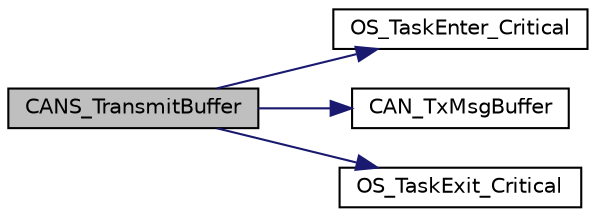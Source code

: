 digraph "CANS_TransmitBuffer"
{
  edge [fontname="Helvetica",fontsize="10",labelfontname="Helvetica",labelfontsize="10"];
  node [fontname="Helvetica",fontsize="10",shape=record];
  rankdir="LR";
  Node213 [label="CANS_TransmitBuffer",height=0.2,width=0.4,color="black", fillcolor="grey75", style="filled", fontcolor="black"];
  Node213 -> Node214 [color="midnightblue",fontsize="10",style="solid",fontname="Helvetica"];
  Node214 [label="OS_TaskEnter_Critical",height=0.2,width=0.4,color="black", fillcolor="white", style="filled",URL="$os_8c.html#a5573d7c2221a3f3b9cfe5c109603b441",tooltip="Enter Critical interface function for use in FreeRTOS-Tasks and FreeRTOS-ISR. "];
  Node213 -> Node215 [color="midnightblue",fontsize="10",style="solid",fontname="Helvetica"];
  Node215 [label="CAN_TxMsgBuffer",height=0.2,width=0.4,color="black", fillcolor="white", style="filled",URL="$can_8c.html#a1aef8b8c5b4c2a4e50033d65630a473e",tooltip="Transmits a can message from transmit buffer. "];
  Node213 -> Node216 [color="midnightblue",fontsize="10",style="solid",fontname="Helvetica"];
  Node216 [label="OS_TaskExit_Critical",height=0.2,width=0.4,color="black", fillcolor="white", style="filled",URL="$os_8c.html#a7e5b7892152952d2109c89baa0add1a8",tooltip="Exit Critical interface function for use in FreeRTOS-Tasks and FreeRTOS-ISR. "];
}
